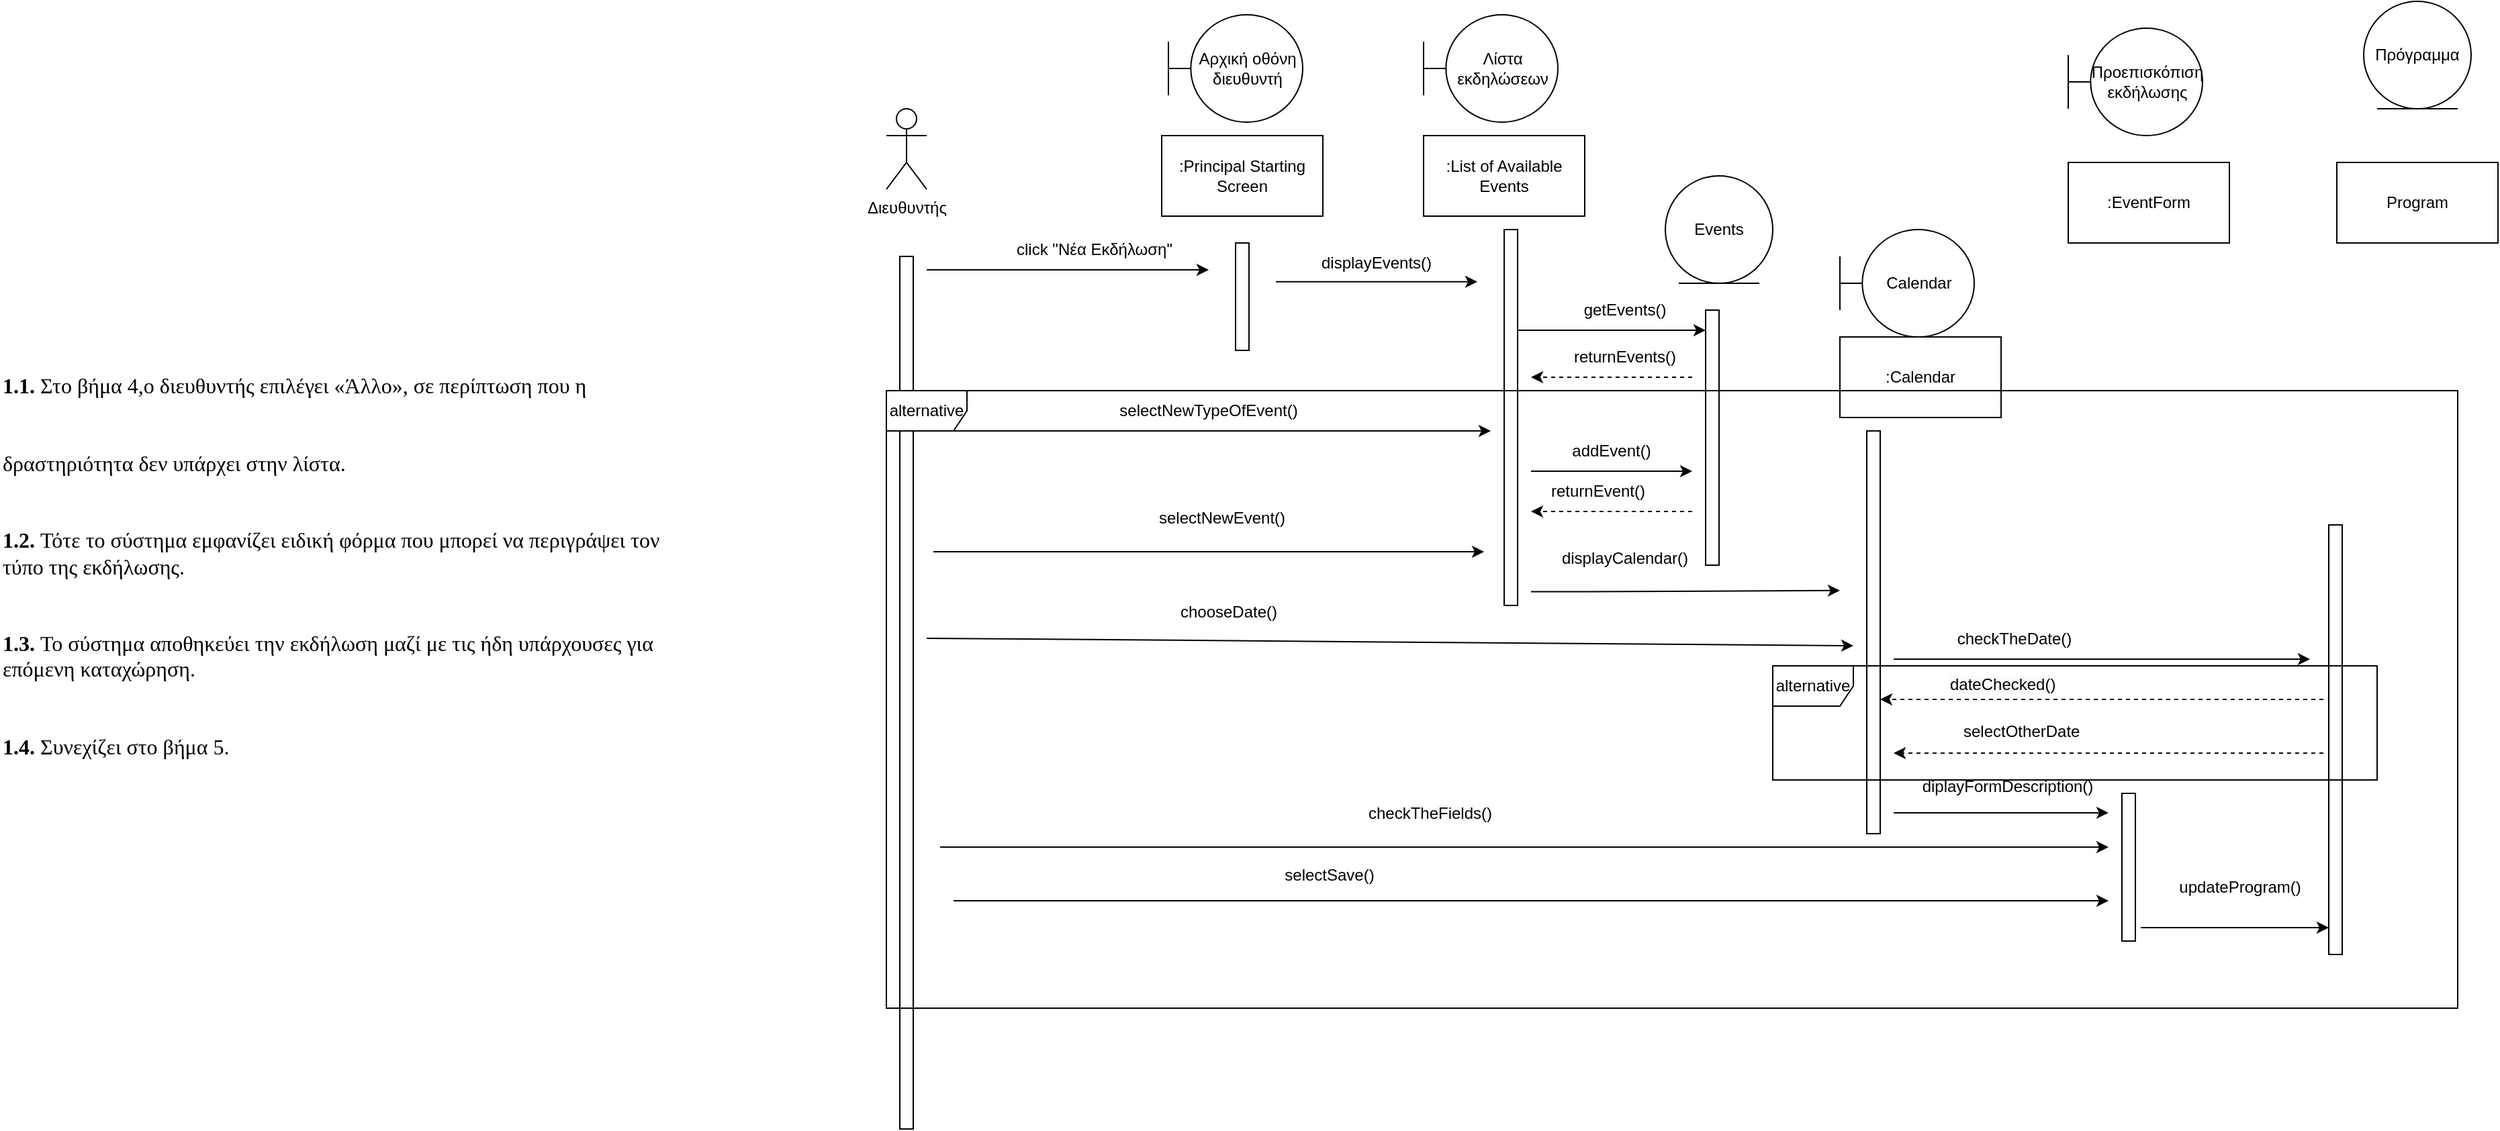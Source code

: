 <mxfile version="21.2.9" type="device">
  <diagram name="Σελίδα-1" id="_hZ1gId-OVQhcvWA_aiZ">
    <mxGraphModel dx="3105" dy="3266" grid="1" gridSize="10" guides="1" tooltips="1" connect="1" arrows="1" fold="1" page="1" pageScale="1" pageWidth="827" pageHeight="1169" math="0" shadow="0">
      <root>
        <mxCell id="0" />
        <mxCell id="1" parent="0" />
        <mxCell id="gDzTRsx5LZbyPDXzQz8e-2" value="Αρχική οθόνη διευθυντή" style="shape=umlBoundary;whiteSpace=wrap;html=1;" vertex="1" parent="1">
          <mxGeometry x="-330" y="-1210" width="100" height="80" as="geometry" />
        </mxCell>
        <mxCell id="gDzTRsx5LZbyPDXzQz8e-3" value="Διευθυντής" style="shape=umlActor;verticalLabelPosition=bottom;verticalAlign=top;html=1;" vertex="1" parent="1">
          <mxGeometry x="-540" y="-1140" width="30" height="60" as="geometry" />
        </mxCell>
        <mxCell id="gDzTRsx5LZbyPDXzQz8e-5" value="Λίστα εκδηλώσεων" style="shape=umlBoundary;whiteSpace=wrap;html=1;" vertex="1" parent="1">
          <mxGeometry x="-140" y="-1210" width="100" height="80" as="geometry" />
        </mxCell>
        <mxCell id="gDzTRsx5LZbyPDXzQz8e-6" value="Προεπισκόπιση&lt;br&gt;εκδήλωσης" style="shape=umlBoundary;whiteSpace=wrap;html=1;" vertex="1" parent="1">
          <mxGeometry x="340" y="-1200" width="100" height="80" as="geometry" />
        </mxCell>
        <mxCell id="gDzTRsx5LZbyPDXzQz8e-7" value="Πρόγραμμα" style="ellipse;shape=umlEntity;whiteSpace=wrap;html=1;" vertex="1" parent="1">
          <mxGeometry x="560" y="-1220" width="80" height="80" as="geometry" />
        </mxCell>
        <mxCell id="gDzTRsx5LZbyPDXzQz8e-8" value="" style="html=1;points=[];perimeter=orthogonalPerimeter;outlineConnect=0;targetShapes=umlLifeline;portConstraint=eastwest;newEdgeStyle={&quot;edgeStyle&quot;:&quot;elbowEdgeStyle&quot;,&quot;elbow&quot;:&quot;vertical&quot;,&quot;curved&quot;:0,&quot;rounded&quot;:0};" vertex="1" parent="1">
          <mxGeometry x="-530" y="-1030" width="10" height="650" as="geometry" />
        </mxCell>
        <mxCell id="gDzTRsx5LZbyPDXzQz8e-9" value="" style="endArrow=classic;html=1;rounded=0;" edge="1" parent="1">
          <mxGeometry width="50" height="50" relative="1" as="geometry">
            <mxPoint x="-510" y="-1020" as="sourcePoint" />
            <mxPoint x="-300" y="-1020" as="targetPoint" />
          </mxGeometry>
        </mxCell>
        <mxCell id="gDzTRsx5LZbyPDXzQz8e-10" value="click &quot;Νέα Εκδήλωση&quot;" style="text;html=1;strokeColor=none;fillColor=none;align=center;verticalAlign=middle;whiteSpace=wrap;rounded=0;" vertex="1" parent="1">
          <mxGeometry x="-460" y="-1050" width="150" height="30" as="geometry" />
        </mxCell>
        <mxCell id="gDzTRsx5LZbyPDXzQz8e-11" value="" style="html=1;points=[];perimeter=orthogonalPerimeter;outlineConnect=0;targetShapes=umlLifeline;portConstraint=eastwest;newEdgeStyle={&quot;edgeStyle&quot;:&quot;elbowEdgeStyle&quot;,&quot;elbow&quot;:&quot;vertical&quot;,&quot;curved&quot;:0,&quot;rounded&quot;:0};" vertex="1" parent="1">
          <mxGeometry x="-280" y="-1040" width="10" height="80" as="geometry" />
        </mxCell>
        <mxCell id="gDzTRsx5LZbyPDXzQz8e-12" value="" style="html=1;points=[];perimeter=orthogonalPerimeter;outlineConnect=0;targetShapes=umlLifeline;portConstraint=eastwest;newEdgeStyle={&quot;edgeStyle&quot;:&quot;elbowEdgeStyle&quot;,&quot;elbow&quot;:&quot;vertical&quot;,&quot;curved&quot;:0,&quot;rounded&quot;:0};" vertex="1" parent="1">
          <mxGeometry x="-80" y="-1050" width="10" height="280" as="geometry" />
        </mxCell>
        <mxCell id="gDzTRsx5LZbyPDXzQz8e-13" value="" style="endArrow=classic;html=1;rounded=0;" edge="1" parent="1">
          <mxGeometry width="50" height="50" relative="1" as="geometry">
            <mxPoint x="-250" y="-1011.11" as="sourcePoint" />
            <mxPoint x="-100" y="-1011.11" as="targetPoint" />
          </mxGeometry>
        </mxCell>
        <mxCell id="gDzTRsx5LZbyPDXzQz8e-14" value="displayEvents()" style="text;html=1;strokeColor=none;fillColor=none;align=center;verticalAlign=middle;whiteSpace=wrap;rounded=0;" vertex="1" parent="1">
          <mxGeometry x="-220" y="-1040" width="90" height="30" as="geometry" />
        </mxCell>
        <mxCell id="gDzTRsx5LZbyPDXzQz8e-15" value="" style="endArrow=classic;html=1;rounded=0;" edge="1" parent="1">
          <mxGeometry width="50" height="50" relative="1" as="geometry">
            <mxPoint x="-500" y="-900" as="sourcePoint" />
            <mxPoint x="-90" y="-900" as="targetPoint" />
          </mxGeometry>
        </mxCell>
        <mxCell id="gDzTRsx5LZbyPDXzQz8e-16" value="selectNewEvent()" style="text;html=1;strokeColor=none;fillColor=none;align=center;verticalAlign=middle;whiteSpace=wrap;rounded=0;" vertex="1" parent="1">
          <mxGeometry x="-350" y="-850" width="120" height="30" as="geometry" />
        </mxCell>
        <mxCell id="gDzTRsx5LZbyPDXzQz8e-17" value="" style="html=1;points=[];perimeter=orthogonalPerimeter;outlineConnect=0;targetShapes=umlLifeline;portConstraint=eastwest;newEdgeStyle={&quot;edgeStyle&quot;:&quot;elbowEdgeStyle&quot;,&quot;elbow&quot;:&quot;vertical&quot;,&quot;curved&quot;:0,&quot;rounded&quot;:0};" vertex="1" parent="1">
          <mxGeometry x="190" y="-900" width="10" height="300" as="geometry" />
        </mxCell>
        <mxCell id="gDzTRsx5LZbyPDXzQz8e-18" value="" style="endArrow=classic;html=1;rounded=0;" edge="1" parent="1">
          <mxGeometry width="50" height="50" relative="1" as="geometry">
            <mxPoint x="-60" y="-780.23" as="sourcePoint" />
            <mxPoint x="170" y="-781.11" as="targetPoint" />
            <Array as="points">
              <mxPoint x="-20" y="-780.23" />
            </Array>
          </mxGeometry>
        </mxCell>
        <mxCell id="gDzTRsx5LZbyPDXzQz8e-19" value="displayCalendar()" style="text;html=1;strokeColor=none;fillColor=none;align=center;verticalAlign=middle;whiteSpace=wrap;rounded=0;" vertex="1" parent="1">
          <mxGeometry x="-60" y="-820" width="140" height="30" as="geometry" />
        </mxCell>
        <mxCell id="gDzTRsx5LZbyPDXzQz8e-20" value="" style="endArrow=classic;html=1;rounded=0;" edge="1" parent="1">
          <mxGeometry width="50" height="50" relative="1" as="geometry">
            <mxPoint x="-510" y="-745.56" as="sourcePoint" />
            <mxPoint x="180" y="-740" as="targetPoint" />
          </mxGeometry>
        </mxCell>
        <mxCell id="gDzTRsx5LZbyPDXzQz8e-21" value="chooseDate()" style="text;html=1;strokeColor=none;fillColor=none;align=center;verticalAlign=middle;whiteSpace=wrap;rounded=0;" vertex="1" parent="1">
          <mxGeometry x="-340" y="-780" width="110" height="30" as="geometry" />
        </mxCell>
        <mxCell id="gDzTRsx5LZbyPDXzQz8e-22" value="" style="html=1;points=[];perimeter=orthogonalPerimeter;outlineConnect=0;targetShapes=umlLifeline;portConstraint=eastwest;newEdgeStyle={&quot;edgeStyle&quot;:&quot;elbowEdgeStyle&quot;,&quot;elbow&quot;:&quot;vertical&quot;,&quot;curved&quot;:0,&quot;rounded&quot;:0};" vertex="1" parent="1">
          <mxGeometry x="534" y="-830" width="10" height="320" as="geometry" />
        </mxCell>
        <mxCell id="gDzTRsx5LZbyPDXzQz8e-23" value="" style="endArrow=classic;html=1;rounded=0;" edge="1" parent="1">
          <mxGeometry width="50" height="50" relative="1" as="geometry">
            <mxPoint x="210" y="-730" as="sourcePoint" />
            <mxPoint x="520" y="-730" as="targetPoint" />
          </mxGeometry>
        </mxCell>
        <mxCell id="gDzTRsx5LZbyPDXzQz8e-24" value="checkTheDate()" style="text;html=1;strokeColor=none;fillColor=none;align=center;verticalAlign=middle;whiteSpace=wrap;rounded=0;" vertex="1" parent="1">
          <mxGeometry x="250" y="-760" width="100" height="30" as="geometry" />
        </mxCell>
        <mxCell id="gDzTRsx5LZbyPDXzQz8e-25" value="Calendar" style="shape=umlBoundary;whiteSpace=wrap;html=1;" vertex="1" parent="1">
          <mxGeometry x="170" y="-1050" width="100" height="80" as="geometry" />
        </mxCell>
        <mxCell id="gDzTRsx5LZbyPDXzQz8e-27" value="" style="endArrow=classic;html=1;rounded=0;dashed=1;" edge="1" parent="1" target="gDzTRsx5LZbyPDXzQz8e-17">
          <mxGeometry width="50" height="50" relative="1" as="geometry">
            <mxPoint x="530" y="-700" as="sourcePoint" />
            <mxPoint x="130" y="-690" as="targetPoint" />
          </mxGeometry>
        </mxCell>
        <mxCell id="gDzTRsx5LZbyPDXzQz8e-28" value="&lt;span style=&quot;color: rgb(0, 0, 0); font-family: Helvetica; font-size: 12px; font-style: normal; font-variant-ligatures: normal; font-variant-caps: normal; font-weight: 400; letter-spacing: normal; orphans: 2; text-align: center; text-indent: 0px; text-transform: none; widows: 2; word-spacing: 0px; -webkit-text-stroke-width: 0px; background-color: rgb(251, 251, 251); text-decoration-thickness: initial; text-decoration-style: initial; text-decoration-color: initial; float: none; display: inline !important;&quot;&gt;dateChecked()&lt;/span&gt;" style="text;whiteSpace=wrap;html=1;" vertex="1" parent="1">
          <mxGeometry x="250" y="-725" width="120" height="40" as="geometry" />
        </mxCell>
        <mxCell id="gDzTRsx5LZbyPDXzQz8e-29" value="" style="html=1;points=[];perimeter=orthogonalPerimeter;outlineConnect=0;targetShapes=umlLifeline;portConstraint=eastwest;newEdgeStyle={&quot;edgeStyle&quot;:&quot;elbowEdgeStyle&quot;,&quot;elbow&quot;:&quot;vertical&quot;,&quot;curved&quot;:0,&quot;rounded&quot;:0};" vertex="1" parent="1">
          <mxGeometry x="380" y="-630" width="10" height="110" as="geometry" />
        </mxCell>
        <mxCell id="gDzTRsx5LZbyPDXzQz8e-30" value="" style="endArrow=classic;html=1;rounded=0;" edge="1" parent="1">
          <mxGeometry width="50" height="50" relative="1" as="geometry">
            <mxPoint x="210" y="-615.56" as="sourcePoint" />
            <mxPoint x="370" y="-615.56" as="targetPoint" />
          </mxGeometry>
        </mxCell>
        <mxCell id="gDzTRsx5LZbyPDXzQz8e-31" value="diplayFormDescription()" style="text;html=1;strokeColor=none;fillColor=none;align=center;verticalAlign=middle;whiteSpace=wrap;rounded=0;" vertex="1" parent="1">
          <mxGeometry x="230" y="-650" width="130" height="30" as="geometry" />
        </mxCell>
        <mxCell id="gDzTRsx5LZbyPDXzQz8e-32" value="" style="endArrow=classic;html=1;rounded=0;" edge="1" parent="1">
          <mxGeometry width="50" height="50" relative="1" as="geometry">
            <mxPoint x="-500" y="-590" as="sourcePoint" />
            <mxPoint x="370" y="-590" as="targetPoint" />
          </mxGeometry>
        </mxCell>
        <mxCell id="gDzTRsx5LZbyPDXzQz8e-34" value="checkTheFields()" style="text;html=1;strokeColor=none;fillColor=none;align=center;verticalAlign=middle;whiteSpace=wrap;rounded=0;" vertex="1" parent="1">
          <mxGeometry x="-190" y="-630" width="110" height="30" as="geometry" />
        </mxCell>
        <mxCell id="gDzTRsx5LZbyPDXzQz8e-35" value="" style="endArrow=classic;html=1;rounded=0;" edge="1" parent="1">
          <mxGeometry width="50" height="50" relative="1" as="geometry">
            <mxPoint x="-490" y="-550" as="sourcePoint" />
            <mxPoint x="370" y="-550" as="targetPoint" />
          </mxGeometry>
        </mxCell>
        <mxCell id="gDzTRsx5LZbyPDXzQz8e-36" value="selectSave()" style="text;html=1;strokeColor=none;fillColor=none;align=center;verticalAlign=middle;whiteSpace=wrap;rounded=0;" vertex="1" parent="1">
          <mxGeometry x="-240" y="-584" width="60" height="30" as="geometry" />
        </mxCell>
        <mxCell id="gDzTRsx5LZbyPDXzQz8e-37" value="" style="endArrow=classic;html=1;rounded=0;" edge="1" parent="1">
          <mxGeometry width="50" height="50" relative="1" as="geometry">
            <mxPoint x="394" y="-530" as="sourcePoint" />
            <mxPoint x="534" y="-530" as="targetPoint" />
          </mxGeometry>
        </mxCell>
        <mxCell id="gDzTRsx5LZbyPDXzQz8e-38" value="updateProgram()" style="text;html=1;strokeColor=none;fillColor=none;align=center;verticalAlign=middle;whiteSpace=wrap;rounded=0;" vertex="1" parent="1">
          <mxGeometry x="420" y="-575" width="96" height="30" as="geometry" />
        </mxCell>
        <mxCell id="gDzTRsx5LZbyPDXzQz8e-39" value=":Principal Starting Screen" style="rounded=0;whiteSpace=wrap;html=1;" vertex="1" parent="1">
          <mxGeometry x="-335" y="-1120" width="120" height="60" as="geometry" />
        </mxCell>
        <mxCell id="gDzTRsx5LZbyPDXzQz8e-40" value=":List of Available Events" style="rounded=0;whiteSpace=wrap;html=1;" vertex="1" parent="1">
          <mxGeometry x="-140" y="-1120" width="120" height="60" as="geometry" />
        </mxCell>
        <mxCell id="gDzTRsx5LZbyPDXzQz8e-41" value=":Calendar" style="rounded=0;whiteSpace=wrap;html=1;" vertex="1" parent="1">
          <mxGeometry x="170" y="-970" width="120" height="60" as="geometry" />
        </mxCell>
        <mxCell id="gDzTRsx5LZbyPDXzQz8e-42" value=":EventForm" style="rounded=0;whiteSpace=wrap;html=1;" vertex="1" parent="1">
          <mxGeometry x="340" y="-1100" width="120" height="60" as="geometry" />
        </mxCell>
        <mxCell id="gDzTRsx5LZbyPDXzQz8e-43" value="Program" style="rounded=0;whiteSpace=wrap;html=1;" vertex="1" parent="1">
          <mxGeometry x="540" y="-1100" width="120" height="60" as="geometry" />
        </mxCell>
        <mxCell id="gDzTRsx5LZbyPDXzQz8e-44" value="&lt;div title=&quot;Page 12&quot; class=&quot;page&quot;&gt;&#xa;			&lt;div class=&quot;layoutArea&quot;&gt;&#xa;				&lt;div class=&quot;column&quot;&gt;&#xa;					&lt;p&gt;&lt;span style=&quot;font-size: 12.0pt; font-family: &#39;Calibri&#39;; font-weight: 700&quot;&gt;1.1. &lt;/span&gt;&lt;span style=&quot;font-size: 12.0pt; font-family: &#39;Calibri&#39;&quot;&gt;Στο βήμα 4,ο διευθυντής επιλέγει «Άλλο», σε περίπτωση που η&#xa;&lt;/span&gt;&lt;/p&gt;&#xa;					&lt;p&gt;&lt;span style=&quot;font-size: 12.0pt; font-family: &#39;Calibri&#39;&quot;&gt;δραστηριότητα δεν υπάρχει στην λίστα.&#xa;&lt;/span&gt;&lt;/p&gt;&#xa;					&lt;p&gt;&lt;span style=&quot;font-size: 12.0pt; font-family: &#39;Calibri&#39;; font-weight: 700&quot;&gt;1.2. &lt;/span&gt;&lt;span style=&quot;font-size: 12.0pt; font-family: &#39;Calibri&#39;&quot;&gt;Τότε το σύστημα εμφανίζει ειδική φόρμα που μπορεί να περιγράψει τον&#xa;τύπο της εκδήλωσης.&#xa;&lt;/span&gt;&lt;/p&gt;&#xa;					&lt;p&gt;&lt;span style=&quot;font-size: 12.0pt; font-family: &#39;Calibri&#39;; font-weight: 700&quot;&gt;1.3. &lt;/span&gt;&lt;span style=&quot;font-size: 12.0pt; font-family: &#39;Calibri&#39;&quot;&gt;Το σύστημα αποθηκεύει την εκδήλωση μαζί με τις ήδη υπάρχουσες για&#xa;επόμενη καταχώρηση.&#xa;&lt;/span&gt;&lt;/p&gt;&#xa;					&lt;p&gt;&lt;span style=&quot;font-size: 12.0pt; font-family: &#39;Calibri&#39;; font-weight: 700&quot;&gt;1.4. &lt;/span&gt;&lt;span style=&quot;font-size: 12.0pt; font-family: &#39;Calibri&#39;&quot;&gt;Συνεχίζει στο βήμα 5.&#xa;&lt;/span&gt;&lt;/p&gt;&#xa;				&lt;/div&gt;&#xa;			&lt;/div&gt;&#xa;		&lt;/div&gt;" style="text;whiteSpace=wrap;html=1;" vertex="1" parent="1">
          <mxGeometry x="-1200" y="-1005" width="560" height="460" as="geometry" />
        </mxCell>
        <mxCell id="gDzTRsx5LZbyPDXzQz8e-45" value="" style="endArrow=classic;html=1;rounded=0;" edge="1" parent="1">
          <mxGeometry width="50" height="50" relative="1" as="geometry">
            <mxPoint x="-505" y="-810" as="sourcePoint" />
            <mxPoint x="-95" y="-810" as="targetPoint" />
          </mxGeometry>
        </mxCell>
        <mxCell id="gDzTRsx5LZbyPDXzQz8e-46" value="selectNewTypeOfEvent()" style="text;html=1;strokeColor=none;fillColor=none;align=center;verticalAlign=middle;whiteSpace=wrap;rounded=0;" vertex="1" parent="1">
          <mxGeometry x="-380" y="-930" width="160" height="30" as="geometry" />
        </mxCell>
        <mxCell id="gDzTRsx5LZbyPDXzQz8e-49" value="Events" style="ellipse;shape=umlEntity;whiteSpace=wrap;html=1;" vertex="1" parent="1">
          <mxGeometry x="40" y="-1090" width="80" height="80" as="geometry" />
        </mxCell>
        <mxCell id="gDzTRsx5LZbyPDXzQz8e-50" value="" style="html=1;points=[];perimeter=orthogonalPerimeter;outlineConnect=0;targetShapes=umlLifeline;portConstraint=eastwest;newEdgeStyle={&quot;edgeStyle&quot;:&quot;elbowEdgeStyle&quot;,&quot;elbow&quot;:&quot;vertical&quot;,&quot;curved&quot;:0,&quot;rounded&quot;:0};" vertex="1" parent="1">
          <mxGeometry x="70" y="-990" width="10" height="190" as="geometry" />
        </mxCell>
        <mxCell id="gDzTRsx5LZbyPDXzQz8e-51" value="" style="endArrow=classic;html=1;rounded=0;" edge="1" parent="1" target="gDzTRsx5LZbyPDXzQz8e-50">
          <mxGeometry width="50" height="50" relative="1" as="geometry">
            <mxPoint x="-70" y="-975" as="sourcePoint" />
            <mxPoint x="40" y="-975" as="targetPoint" />
            <Array as="points" />
          </mxGeometry>
        </mxCell>
        <mxCell id="gDzTRsx5LZbyPDXzQz8e-52" value="getEvents()" style="text;html=1;strokeColor=none;fillColor=none;align=center;verticalAlign=middle;whiteSpace=wrap;rounded=0;" vertex="1" parent="1">
          <mxGeometry x="-20" y="-1005" width="60" height="30" as="geometry" />
        </mxCell>
        <mxCell id="gDzTRsx5LZbyPDXzQz8e-53" value="" style="endArrow=classic;html=1;rounded=0;dashed=1;" edge="1" parent="1">
          <mxGeometry width="50" height="50" relative="1" as="geometry">
            <mxPoint x="60" y="-940" as="sourcePoint" />
            <mxPoint x="-60" y="-940" as="targetPoint" />
          </mxGeometry>
        </mxCell>
        <mxCell id="gDzTRsx5LZbyPDXzQz8e-54" value="returnEvents()" style="text;html=1;strokeColor=none;fillColor=none;align=center;verticalAlign=middle;whiteSpace=wrap;rounded=0;" vertex="1" parent="1">
          <mxGeometry x="-20" y="-970" width="60" height="30" as="geometry" />
        </mxCell>
        <mxCell id="gDzTRsx5LZbyPDXzQz8e-57" value="" style="endArrow=classic;html=1;rounded=0;" edge="1" parent="1">
          <mxGeometry width="50" height="50" relative="1" as="geometry">
            <mxPoint x="-60" y="-870" as="sourcePoint" />
            <mxPoint x="60" y="-870" as="targetPoint" />
          </mxGeometry>
        </mxCell>
        <mxCell id="gDzTRsx5LZbyPDXzQz8e-58" value="addEvent()" style="text;html=1;strokeColor=none;fillColor=none;align=center;verticalAlign=middle;whiteSpace=wrap;rounded=0;" vertex="1" parent="1">
          <mxGeometry x="-30" y="-900" width="60" height="30" as="geometry" />
        </mxCell>
        <mxCell id="gDzTRsx5LZbyPDXzQz8e-59" value="" style="endArrow=classic;html=1;rounded=0;dashed=1;" edge="1" parent="1">
          <mxGeometry width="50" height="50" relative="1" as="geometry">
            <mxPoint x="60" y="-840" as="sourcePoint" />
            <mxPoint x="-60" y="-840" as="targetPoint" />
          </mxGeometry>
        </mxCell>
        <mxCell id="gDzTRsx5LZbyPDXzQz8e-61" value="returnEvent()" style="text;html=1;strokeColor=none;fillColor=none;align=center;verticalAlign=middle;whiteSpace=wrap;rounded=0;" vertex="1" parent="1">
          <mxGeometry x="-40" y="-870" width="60" height="30" as="geometry" />
        </mxCell>
        <mxCell id="gDzTRsx5LZbyPDXzQz8e-62" value="alternative" style="shape=umlFrame;whiteSpace=wrap;html=1;pointerEvents=0;" vertex="1" parent="1">
          <mxGeometry x="-540" y="-930" width="1170" height="460" as="geometry" />
        </mxCell>
        <mxCell id="gDzTRsx5LZbyPDXzQz8e-70" value="" style="endArrow=classic;html=1;rounded=0;dashed=1;" edge="1" parent="1">
          <mxGeometry width="50" height="50" relative="1" as="geometry">
            <mxPoint x="530" y="-660" as="sourcePoint" />
            <mxPoint x="210" y="-660" as="targetPoint" />
          </mxGeometry>
        </mxCell>
        <mxCell id="gDzTRsx5LZbyPDXzQz8e-71" value="&lt;div style=&quot;text-align: center;&quot;&gt;selectOtherDate&lt;/div&gt;" style="text;whiteSpace=wrap;html=1;" vertex="1" parent="1">
          <mxGeometry x="260" y="-690" width="120" height="30" as="geometry" />
        </mxCell>
        <mxCell id="gDzTRsx5LZbyPDXzQz8e-72" value="alternative" style="shape=umlFrame;whiteSpace=wrap;html=1;pointerEvents=0;" vertex="1" parent="1">
          <mxGeometry x="120" y="-725" width="450" height="85" as="geometry" />
        </mxCell>
      </root>
    </mxGraphModel>
  </diagram>
</mxfile>

